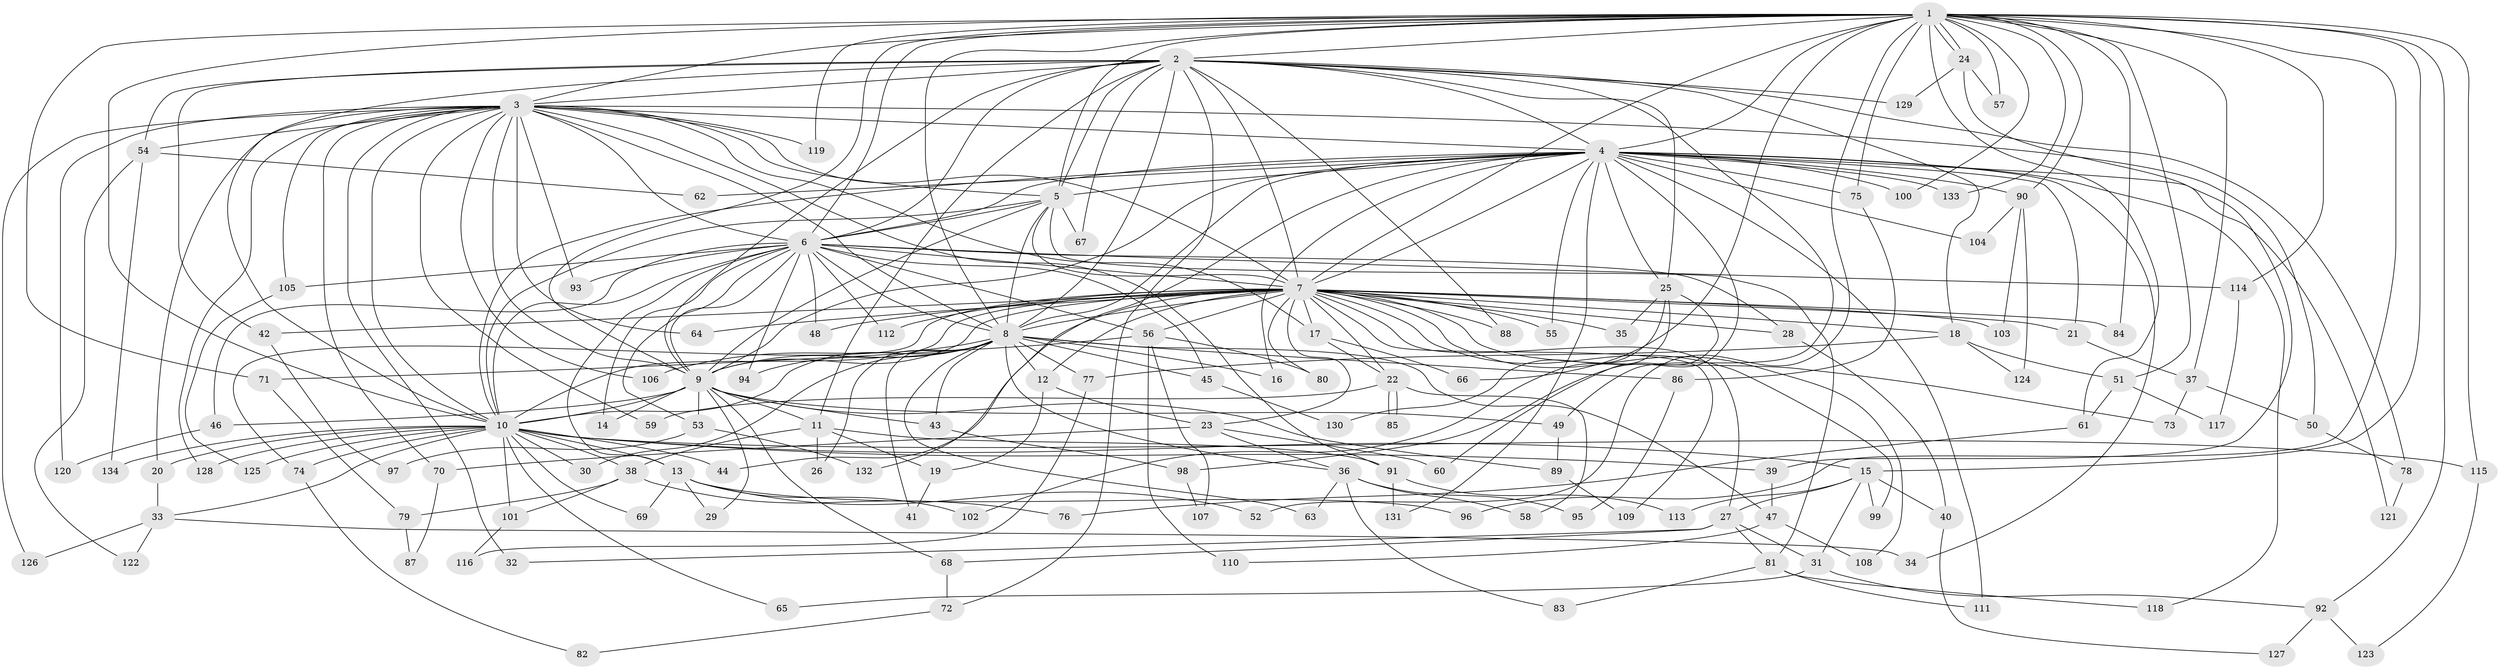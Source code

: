 // Generated by graph-tools (version 1.1) at 2025/11/02/27/25 16:11:08]
// undirected, 134 vertices, 293 edges
graph export_dot {
graph [start="1"]
  node [color=gray90,style=filled];
  1;
  2;
  3;
  4;
  5;
  6;
  7;
  8;
  9;
  10;
  11;
  12;
  13;
  14;
  15;
  16;
  17;
  18;
  19;
  20;
  21;
  22;
  23;
  24;
  25;
  26;
  27;
  28;
  29;
  30;
  31;
  32;
  33;
  34;
  35;
  36;
  37;
  38;
  39;
  40;
  41;
  42;
  43;
  44;
  45;
  46;
  47;
  48;
  49;
  50;
  51;
  52;
  53;
  54;
  55;
  56;
  57;
  58;
  59;
  60;
  61;
  62;
  63;
  64;
  65;
  66;
  67;
  68;
  69;
  70;
  71;
  72;
  73;
  74;
  75;
  76;
  77;
  78;
  79;
  80;
  81;
  82;
  83;
  84;
  85;
  86;
  87;
  88;
  89;
  90;
  91;
  92;
  93;
  94;
  95;
  96;
  97;
  98;
  99;
  100;
  101;
  102;
  103;
  104;
  105;
  106;
  107;
  108;
  109;
  110;
  111;
  112;
  113;
  114;
  115;
  116;
  117;
  118;
  119;
  120;
  121;
  122;
  123;
  124;
  125;
  126;
  127;
  128;
  129;
  130;
  131;
  132;
  133;
  134;
  1 -- 2;
  1 -- 3;
  1 -- 4;
  1 -- 5;
  1 -- 6;
  1 -- 7;
  1 -- 8;
  1 -- 9;
  1 -- 10;
  1 -- 15;
  1 -- 24;
  1 -- 24;
  1 -- 37;
  1 -- 51;
  1 -- 52;
  1 -- 57;
  1 -- 61;
  1 -- 66;
  1 -- 71;
  1 -- 75;
  1 -- 84;
  1 -- 90;
  1 -- 92;
  1 -- 96;
  1 -- 100;
  1 -- 114;
  1 -- 115;
  1 -- 119;
  1 -- 133;
  2 -- 3;
  2 -- 4;
  2 -- 5;
  2 -- 6;
  2 -- 7;
  2 -- 8;
  2 -- 9;
  2 -- 10;
  2 -- 11;
  2 -- 18;
  2 -- 25;
  2 -- 42;
  2 -- 49;
  2 -- 54;
  2 -- 67;
  2 -- 72;
  2 -- 78;
  2 -- 88;
  2 -- 129;
  3 -- 4;
  3 -- 5;
  3 -- 6;
  3 -- 7;
  3 -- 8;
  3 -- 9;
  3 -- 10;
  3 -- 17;
  3 -- 20;
  3 -- 32;
  3 -- 50;
  3 -- 54;
  3 -- 59;
  3 -- 64;
  3 -- 70;
  3 -- 91;
  3 -- 93;
  3 -- 105;
  3 -- 106;
  3 -- 119;
  3 -- 120;
  3 -- 126;
  3 -- 128;
  4 -- 5;
  4 -- 6;
  4 -- 7;
  4 -- 8;
  4 -- 9;
  4 -- 10;
  4 -- 16;
  4 -- 21;
  4 -- 25;
  4 -- 34;
  4 -- 55;
  4 -- 62;
  4 -- 75;
  4 -- 90;
  4 -- 98;
  4 -- 100;
  4 -- 104;
  4 -- 111;
  4 -- 118;
  4 -- 121;
  4 -- 131;
  4 -- 132;
  4 -- 133;
  5 -- 6;
  5 -- 7;
  5 -- 8;
  5 -- 9;
  5 -- 10;
  5 -- 67;
  5 -- 81;
  6 -- 7;
  6 -- 8;
  6 -- 9;
  6 -- 10;
  6 -- 13;
  6 -- 14;
  6 -- 28;
  6 -- 45;
  6 -- 46;
  6 -- 48;
  6 -- 53;
  6 -- 56;
  6 -- 93;
  6 -- 94;
  6 -- 105;
  6 -- 112;
  6 -- 114;
  7 -- 8;
  7 -- 9;
  7 -- 10;
  7 -- 12;
  7 -- 17;
  7 -- 18;
  7 -- 21;
  7 -- 22;
  7 -- 23;
  7 -- 27;
  7 -- 28;
  7 -- 35;
  7 -- 42;
  7 -- 44;
  7 -- 48;
  7 -- 55;
  7 -- 56;
  7 -- 64;
  7 -- 73;
  7 -- 74;
  7 -- 80;
  7 -- 84;
  7 -- 88;
  7 -- 99;
  7 -- 103;
  7 -- 108;
  7 -- 109;
  7 -- 112;
  8 -- 9;
  8 -- 10;
  8 -- 12;
  8 -- 16;
  8 -- 26;
  8 -- 30;
  8 -- 36;
  8 -- 41;
  8 -- 43;
  8 -- 45;
  8 -- 47;
  8 -- 63;
  8 -- 77;
  8 -- 86;
  8 -- 94;
  8 -- 106;
  9 -- 10;
  9 -- 11;
  9 -- 14;
  9 -- 29;
  9 -- 43;
  9 -- 46;
  9 -- 49;
  9 -- 53;
  9 -- 68;
  9 -- 89;
  10 -- 13;
  10 -- 15;
  10 -- 20;
  10 -- 30;
  10 -- 33;
  10 -- 38;
  10 -- 39;
  10 -- 44;
  10 -- 65;
  10 -- 69;
  10 -- 74;
  10 -- 101;
  10 -- 115;
  10 -- 125;
  10 -- 128;
  10 -- 134;
  11 -- 19;
  11 -- 26;
  11 -- 38;
  11 -- 91;
  12 -- 19;
  12 -- 23;
  13 -- 29;
  13 -- 52;
  13 -- 69;
  13 -- 96;
  13 -- 102;
  15 -- 27;
  15 -- 31;
  15 -- 40;
  15 -- 99;
  15 -- 113;
  17 -- 22;
  17 -- 66;
  18 -- 51;
  18 -- 77;
  18 -- 124;
  19 -- 41;
  20 -- 33;
  21 -- 37;
  22 -- 58;
  22 -- 59;
  22 -- 85;
  22 -- 85;
  23 -- 36;
  23 -- 60;
  23 -- 70;
  24 -- 39;
  24 -- 57;
  24 -- 129;
  25 -- 35;
  25 -- 60;
  25 -- 102;
  25 -- 130;
  27 -- 31;
  27 -- 32;
  27 -- 68;
  27 -- 81;
  28 -- 40;
  31 -- 65;
  31 -- 92;
  33 -- 34;
  33 -- 122;
  33 -- 126;
  36 -- 58;
  36 -- 63;
  36 -- 83;
  36 -- 95;
  37 -- 50;
  37 -- 73;
  38 -- 76;
  38 -- 79;
  38 -- 101;
  39 -- 47;
  40 -- 127;
  42 -- 97;
  43 -- 98;
  45 -- 130;
  46 -- 120;
  47 -- 108;
  47 -- 110;
  49 -- 89;
  50 -- 78;
  51 -- 61;
  51 -- 117;
  53 -- 97;
  53 -- 132;
  54 -- 62;
  54 -- 122;
  54 -- 134;
  56 -- 71;
  56 -- 80;
  56 -- 107;
  56 -- 110;
  61 -- 76;
  68 -- 72;
  70 -- 87;
  71 -- 79;
  72 -- 82;
  74 -- 82;
  75 -- 86;
  77 -- 116;
  78 -- 121;
  79 -- 87;
  81 -- 83;
  81 -- 111;
  81 -- 118;
  86 -- 95;
  89 -- 109;
  90 -- 103;
  90 -- 104;
  90 -- 124;
  91 -- 113;
  91 -- 131;
  92 -- 123;
  92 -- 127;
  98 -- 107;
  101 -- 116;
  105 -- 125;
  114 -- 117;
  115 -- 123;
}

